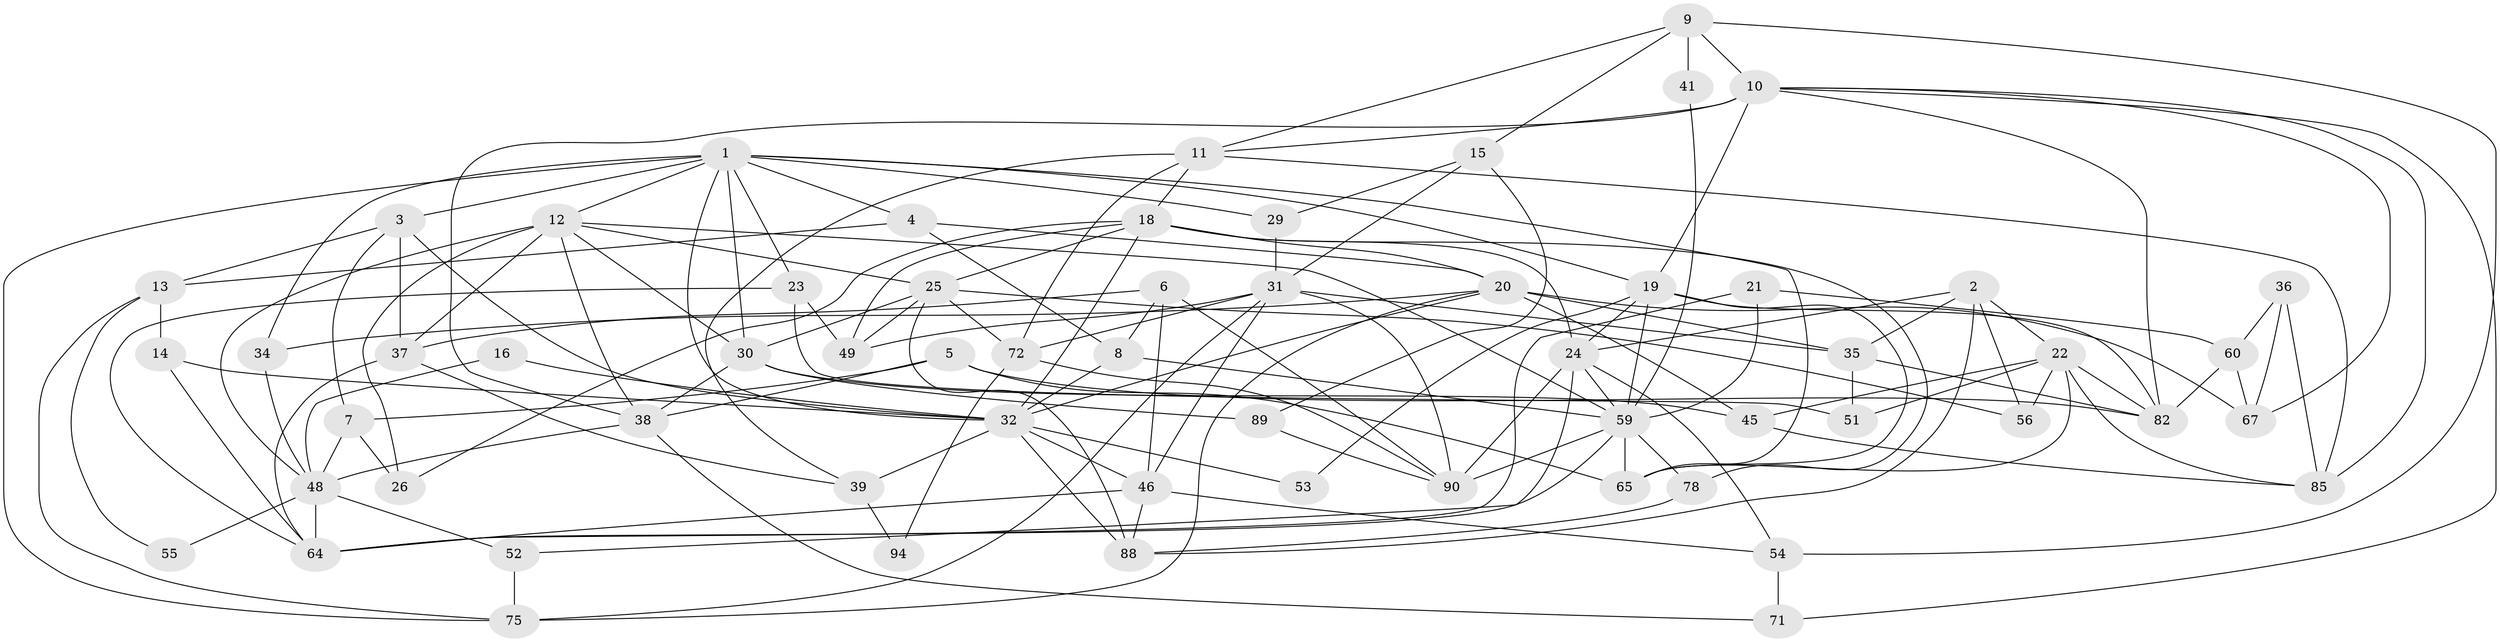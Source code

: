 // Generated by graph-tools (version 1.1) at 2025/24/03/03/25 07:24:00]
// undirected, 61 vertices, 152 edges
graph export_dot {
graph [start="1"]
  node [color=gray90,style=filled];
  1 [super="+28"];
  2 [super="+17"];
  3;
  4 [super="+66"];
  5 [super="+69"];
  6 [super="+43"];
  7;
  8;
  9;
  10 [super="+73"];
  11 [super="+44"];
  12 [super="+91"];
  13 [super="+40"];
  14;
  15 [super="+77"];
  16;
  18 [super="+27"];
  19 [super="+61"];
  20 [super="+47"];
  21;
  22 [super="+83"];
  23 [super="+80"];
  24 [super="+33"];
  25 [super="+86"];
  26;
  29;
  30 [super="+42"];
  31 [super="+58"];
  32 [super="+74"];
  34;
  35 [super="+57"];
  36;
  37 [super="+79"];
  38 [super="+50"];
  39;
  41;
  45 [super="+62"];
  46 [super="+68"];
  48 [super="+63"];
  49;
  51;
  52;
  53;
  54 [super="+70"];
  55;
  56;
  59 [super="+76"];
  60;
  64 [super="+87"];
  65 [super="+81"];
  67;
  71;
  72 [super="+95"];
  75;
  78;
  82 [super="+84"];
  85;
  88 [super="+93"];
  89;
  90 [super="+92"];
  94;
  1 -- 19;
  1 -- 29;
  1 -- 30;
  1 -- 32;
  1 -- 65;
  1 -- 3;
  1 -- 34;
  1 -- 75;
  1 -- 12;
  1 -- 23;
  1 -- 4;
  2 -- 35;
  2 -- 22;
  2 -- 88;
  2 -- 56;
  2 -- 24;
  3 -- 7;
  3 -- 32;
  3 -- 13;
  3 -- 37;
  4 -- 13;
  4 -- 8;
  4 -- 20;
  5 -- 65;
  5 -- 82;
  5 -- 38;
  5 -- 7;
  6 -- 46;
  6 -- 90;
  6 -- 8;
  6 -- 37;
  7 -- 26;
  7 -- 48;
  8 -- 59;
  8 -- 32;
  9 -- 10;
  9 -- 11;
  9 -- 41;
  9 -- 54;
  9 -- 15;
  10 -- 82;
  10 -- 67;
  10 -- 19 [weight=2];
  10 -- 85;
  10 -- 38;
  10 -- 71;
  10 -- 11;
  11 -- 39;
  11 -- 85;
  11 -- 18;
  11 -- 72;
  12 -- 26;
  12 -- 37 [weight=2];
  12 -- 48;
  12 -- 25;
  12 -- 59;
  12 -- 30;
  12 -- 38;
  13 -- 14;
  13 -- 75;
  13 -- 55;
  14 -- 64;
  14 -- 32;
  15 -- 31;
  15 -- 89;
  15 -- 29;
  16 -- 48;
  16 -- 32;
  18 -- 26;
  18 -- 24;
  18 -- 49;
  18 -- 32;
  18 -- 20;
  18 -- 78;
  18 -- 25;
  19 -- 53;
  19 -- 65;
  19 -- 59;
  19 -- 24;
  19 -- 82;
  20 -- 67;
  20 -- 32;
  20 -- 35;
  20 -- 34;
  20 -- 75;
  20 -- 45;
  21 -- 64;
  21 -- 59;
  21 -- 60;
  22 -- 56;
  22 -- 51;
  22 -- 82;
  22 -- 65;
  22 -- 45;
  22 -- 85;
  23 -- 64;
  23 -- 49;
  23 -- 51;
  24 -- 52;
  24 -- 54;
  24 -- 90;
  24 -- 59;
  25 -- 49;
  25 -- 88;
  25 -- 56;
  25 -- 30;
  25 -- 72;
  29 -- 31;
  30 -- 38;
  30 -- 89;
  30 -- 45;
  31 -- 90;
  31 -- 46;
  31 -- 49;
  31 -- 35;
  31 -- 72;
  31 -- 75;
  32 -- 39;
  32 -- 46;
  32 -- 88 [weight=2];
  32 -- 53;
  34 -- 48;
  35 -- 82;
  35 -- 51;
  36 -- 60;
  36 -- 85;
  36 -- 67;
  37 -- 39;
  37 -- 64;
  38 -- 71;
  38 -- 48 [weight=2];
  39 -- 94;
  41 -- 59;
  45 -- 85;
  46 -- 88;
  46 -- 54;
  46 -- 64;
  48 -- 64;
  48 -- 52;
  48 -- 55;
  52 -- 75;
  54 -- 71;
  59 -- 90;
  59 -- 64;
  59 -- 65;
  59 -- 78;
  60 -- 67;
  60 -- 82;
  72 -- 90;
  72 -- 94;
  78 -- 88;
  89 -- 90;
}
